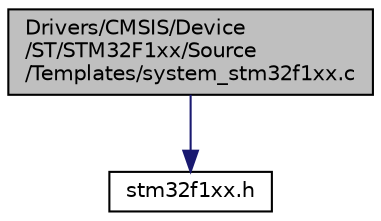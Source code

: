 digraph "Drivers/CMSIS/Device/ST/STM32F1xx/Source/Templates/system_stm32f1xx.c"
{
 // LATEX_PDF_SIZE
  edge [fontname="Helvetica",fontsize="10",labelfontname="Helvetica",labelfontsize="10"];
  node [fontname="Helvetica",fontsize="10",shape=record];
  Node1 [label="Drivers/CMSIS/Device\l/ST/STM32F1xx/Source\l/Templates/system_stm32f1xx.c",height=0.2,width=0.4,color="black", fillcolor="grey75", style="filled", fontcolor="black",tooltip="CMSIS Cortex-M3 Device Peripheral Access Layer System Source File."];
  Node1 -> Node2 [color="midnightblue",fontsize="10",style="solid"];
  Node2 [label="stm32f1xx.h",height=0.2,width=0.4,color="black", fillcolor="white", style="filled",URL="$stm32f1xx_8h.html",tooltip="CMSIS STM32F1xx Device Peripheral Access Layer Header File."];
}
